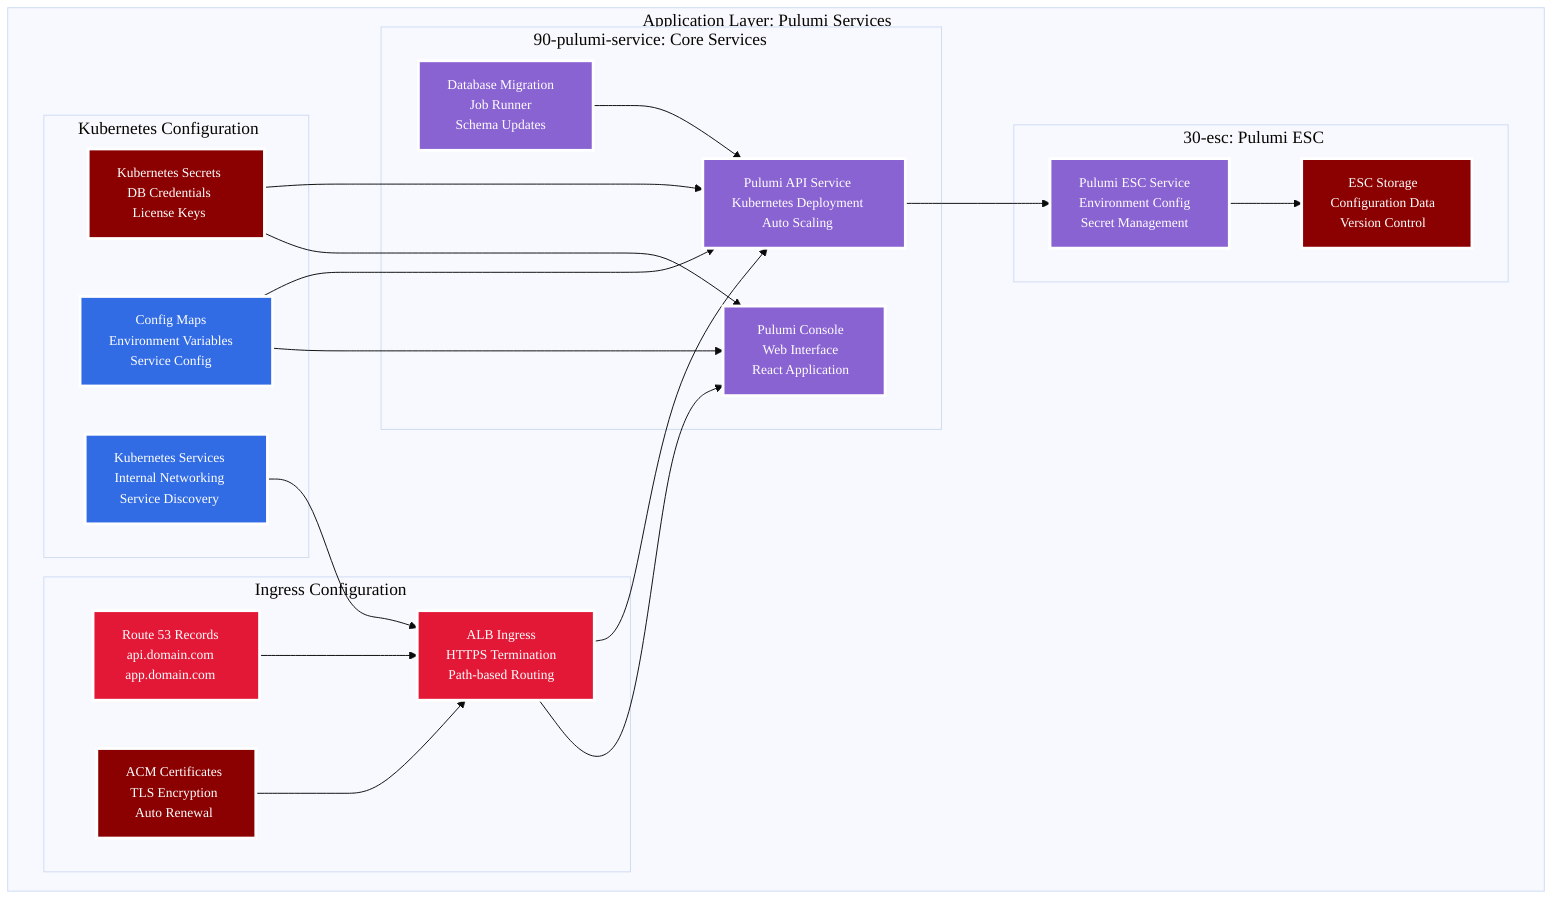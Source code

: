 %%{init: {'theme':'base', 'themeVariables': {'fontSize': '18px', 'fontFamily': 'Arial, sans-serif'}}}%%
graph TD
    classDef pulumi fill:#8A63D2,stroke:#FFFFFF,stroke-width:3px,color:#FFFFFF,font-size:14px
    classDef k8s fill:#326CE5,stroke:#FFFFFF,stroke-width:3px,color:#FFFFFF,font-size:14px
    classDef security fill:#8B0000,stroke:#FFFFFF,stroke-width:3px,color:#FFFFFF,font-size:14px
    classDef network fill:#E31837,stroke:#FFFFFF,stroke-width:3px,color:#FFFFFF,font-size:14px
    
    subgraph APP["Application Layer: Pulumi Services"]
        subgraph PULUMI_SVCS["90-pulumi-service: Core Services"]
            API_SVC[Pulumi API Service<br/>Kubernetes Deployment<br/>Auto Scaling]:::pulumi
            CONSOLE_SVC[Pulumi Console<br/>Web Interface<br/>React Application]:::pulumi
            MIGRATION[Database Migration<br/>Job Runner<br/>Schema Updates]:::pulumi
        end
        
        subgraph K8S_CONFIG["Kubernetes Configuration"]
            SECRETS[Kubernetes Secrets<br/>DB Credentials<br/>License Keys]:::security
            CONFIG_MAPS[Config Maps<br/>Environment Variables<br/>Service Config]:::k8s
            SERVICES[Kubernetes Services<br/>Internal Networking<br/>Service Discovery]:::k8s
        end
        
        subgraph INGRESS_CONFIG["Ingress Configuration"]
            ALB_INGRESS[ALB Ingress<br/>HTTPS Termination<br/>Path-based Routing]:::network
            DNS_RECORDS[Route 53 Records<br/>api.domain.com<br/>app.domain.com]:::network
            CERTS[ACM Certificates<br/>TLS Encryption<br/>Auto Renewal]:::security
        end
        
        subgraph ESC_LAYER["30-esc: Pulumi ESC"]
            ESC_SVC[Pulumi ESC Service<br/>Environment Config<br/>Secret Management]:::pulumi
            ESC_STORAGE[ESC Storage<br/>Configuration Data<br/>Version Control]:::security
        end
    end
    
    SECRETS --> API_SVC
    SECRETS --> CONSOLE_SVC
    CONFIG_MAPS --> API_SVC
    CONFIG_MAPS --> CONSOLE_SVC
    SERVICES --> ALB_INGRESS
    
    ALB_INGRESS --> API_SVC
    ALB_INGRESS --> CONSOLE_SVC
    DNS_RECORDS --> ALB_INGRESS
    CERTS --> ALB_INGRESS
    
    ESC_SVC --> ESC_STORAGE
    API_SVC --> ESC_SVC
    MIGRATION --> API_SVC